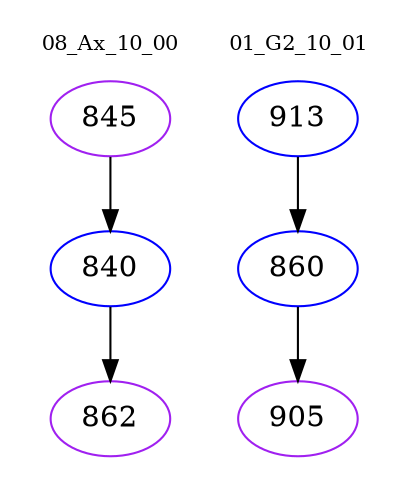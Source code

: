 digraph{
subgraph cluster_0 {
color = white
label = "08_Ax_10_00";
fontsize=10;
T0_845 [label="845", color="purple"]
T0_845 -> T0_840 [color="black"]
T0_840 [label="840", color="blue"]
T0_840 -> T0_862 [color="black"]
T0_862 [label="862", color="purple"]
}
subgraph cluster_1 {
color = white
label = "01_G2_10_01";
fontsize=10;
T1_913 [label="913", color="blue"]
T1_913 -> T1_860 [color="black"]
T1_860 [label="860", color="blue"]
T1_860 -> T1_905 [color="black"]
T1_905 [label="905", color="purple"]
}
}
